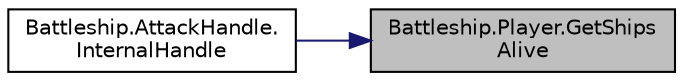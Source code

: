digraph "Battleship.Player.GetShipsAlive"
{
 // INTERACTIVE_SVG=YES
 // LATEX_PDF_SIZE
  edge [fontname="Helvetica",fontsize="10",labelfontname="Helvetica",labelfontsize="10"];
  node [fontname="Helvetica",fontsize="10",shape=record];
  rankdir="RL";
  Node1 [label="Battleship.Player.GetShips\lAlive",height=0.2,width=0.4,color="black", fillcolor="grey75", style="filled", fontcolor="black",tooltip="El método accede al tablero con las naves a trávez del método GetShipsAlive, y retorna la información..."];
  Node1 -> Node2 [dir="back",color="midnightblue",fontsize="10",style="solid",fontname="Helvetica"];
  Node2 [label="Battleship.AttackHandle.\lInternalHandle",height=0.2,width=0.4,color="black", fillcolor="white", style="filled",URL="$classBattleship_1_1AttackHandle.html#acbca5e0fe07823ecdeeadbe93543efdc",tooltip="Procesa el mensaje \"atacar\" y retorna true; retorna false en caso contrario."];
}
